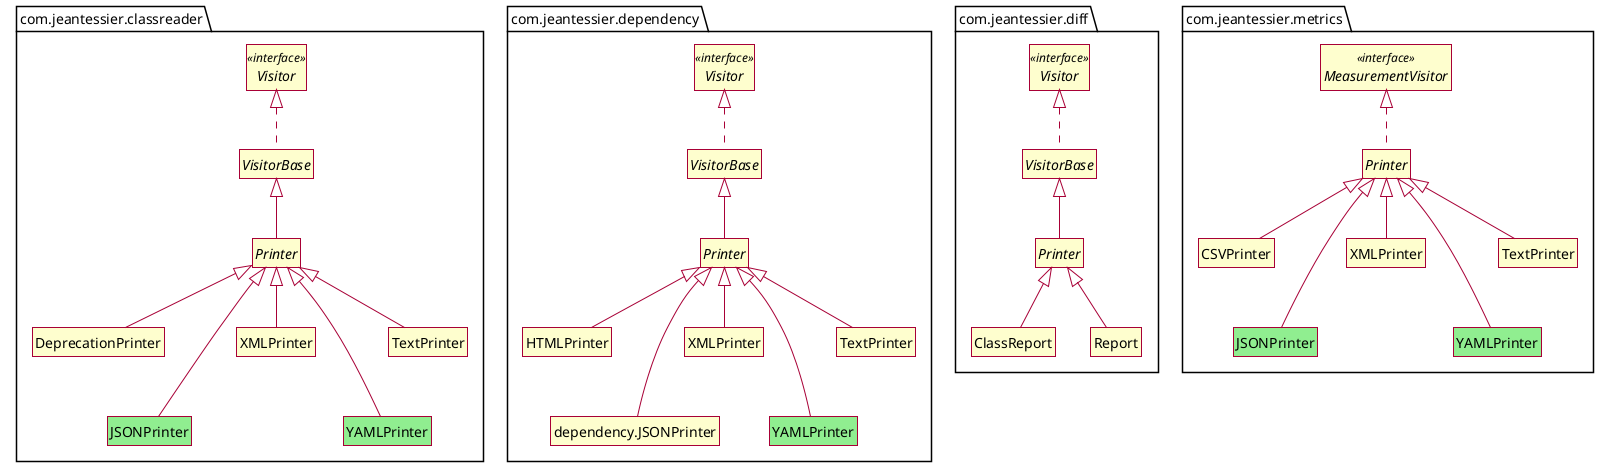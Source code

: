 @startuml

skin rose
skinparam style strictuml
skinparam backgroundColor transparent

set separator none
hide empty members

package com.jeantessier.classreader {

    interface classreader.Visitor as "Visitor" <<interface>>

    abstract class classreader.VisitorBase as "VisitorBase"
    classreader.Visitor <|.. classreader.VisitorBase

    abstract class classreader.Printer as "Printer"
    classreader.VisitorBase <|-- classreader.Printer

    class classreader.DeprecationPrinter as "DeprecationPrinter"
    classreader.Printer <|-- classreader.DeprecationPrinter

    class classreader.TextPrinter as "TextPrinter"
    classreader.Printer <|-- classreader.TextPrinter

    class classreader.XMLPrinter as "XMLPrinter"
    classreader.Printer <|-- classreader.XMLPrinter

    class classreader.JSONPrinter as "JSONPrinter" #lightgreen
    classreader.Printer <|-- classreader.JSONPrinter
    classreader.DeprecationPrinter -[hidden]-> classreader.JSONPrinter

    class classreader.YAMLPrinter as "YAMLPrinter" #lightgreen
    classreader.Printer <|-- classreader.YAMLPrinter
    classreader.TextPrinter -[hidden]-> classreader.YAMLPrinter

}

package com.jeantessier.dependency {

    interface dependency.Visitor as "Visitor" <<interface>>

    abstract class dependency.VisitorBase as "VisitorBase"
    dependency.Visitor <|.. dependency.VisitorBase

    abstract class dependency.Printer as "Printer"
    dependency.VisitorBase <|-- dependency.Printer

    class dependency.HTMLPrinter as "HTMLPrinter"
    dependency.Printer <|-- dependency.HTMLPrinter

    class dependency.TextPrinter as "TextPrinter"
    dependency.Printer <|-- dependency.TextPrinter

    class dependency.XMLPrinter as "XMLPrinter"
    dependency.Printer <|-- dependency.XMLPrinter

    class classreader.JSONPrinter as "JSONPrinter" as "JSONPrinter" #lightgreen
    dependency.Printer <|-- dependency.JSONPrinter
    dependency.HTMLPrinter -[hidden]-> dependency.JSONPrinter

    class dependency.YAMLPrinter as "YAMLPrinter" #lightgreen
    dependency.Printer <|-- dependency.YAMLPrinter
    dependency.TextPrinter -[hidden]-> dependency.YAMLPrinter

}

package com.jeantessier.diff {

    interface diff.Visitor as "Visitor" <<interface>>

    abstract class diff.VisitorBase as "VisitorBase"
    diff.Visitor <|.. diff.VisitorBase

    abstract class diff.Printer as "Printer"
    diff.VisitorBase <|-- diff.Printer

    class diff.ClassReport as "ClassReport"
    diff.Printer <|-- diff.ClassReport

    class diff.Report as "Report"
    diff.Printer <|-- diff.Report

}

package com.jeantessier.metrics {

    interface MeasurementVisitor <<interface>>

    abstract class metrics.Printer as "Printer"
    MeasurementVisitor <|.. metrics.Printer

    class metrics.CSVPrinter as "CSVPrinter"
    metrics.Printer <|-- metrics.CSVPrinter

    class metrics.TextPrinter as "TextPrinter"
    metrics.Printer <|-- metrics.TextPrinter

    class metrics.XMLPrinter as "XMLPrinter"
    metrics.Printer <|-- metrics.XMLPrinter

    class metrics.JSONPrinter as "JSONPrinter" #lightgreen
    metrics.Printer <|-- metrics.JSONPrinter
    metrics.CSVPrinter -[hidden]-> metrics.JSONPrinter

    class metrics.YAMLPrinter as "YAMLPrinter" #lightgreen
    metrics.Printer <|-- metrics.YAMLPrinter
    metrics.TextPrinter -[hidden]-> metrics.YAMLPrinter

}

@enduml
